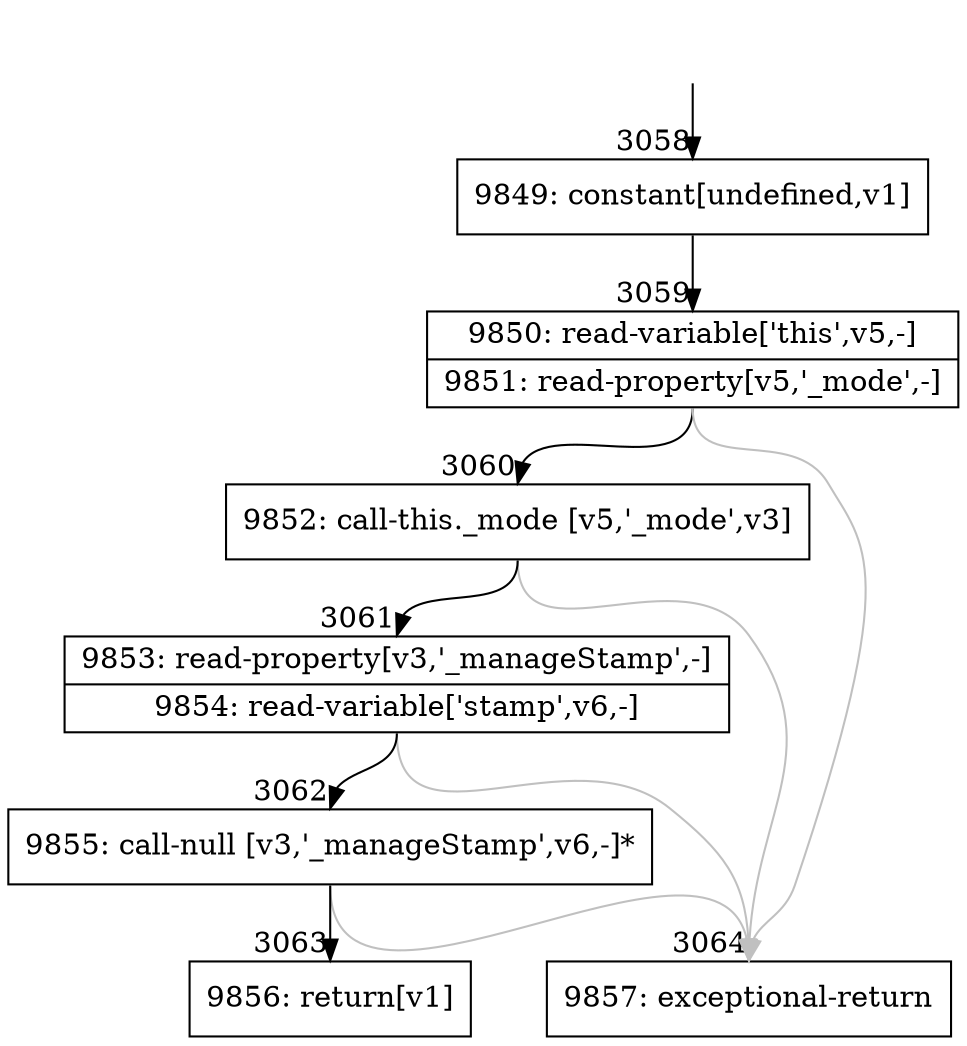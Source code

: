 digraph {
rankdir="TD"
BB_entry288[shape=none,label=""];
BB_entry288 -> BB3058 [tailport=s, headport=n, headlabel="    3058"]
BB3058 [shape=record label="{9849: constant[undefined,v1]}" ] 
BB3058 -> BB3059 [tailport=s, headport=n, headlabel="      3059"]
BB3059 [shape=record label="{9850: read-variable['this',v5,-]|9851: read-property[v5,'_mode',-]}" ] 
BB3059 -> BB3060 [tailport=s, headport=n, headlabel="      3060"]
BB3059 -> BB3064 [tailport=s, headport=n, color=gray, headlabel="      3064"]
BB3060 [shape=record label="{9852: call-this._mode [v5,'_mode',v3]}" ] 
BB3060 -> BB3061 [tailport=s, headport=n, headlabel="      3061"]
BB3060 -> BB3064 [tailport=s, headport=n, color=gray]
BB3061 [shape=record label="{9853: read-property[v3,'_manageStamp',-]|9854: read-variable['stamp',v6,-]}" ] 
BB3061 -> BB3062 [tailport=s, headport=n, headlabel="      3062"]
BB3061 -> BB3064 [tailport=s, headport=n, color=gray]
BB3062 [shape=record label="{9855: call-null [v3,'_manageStamp',v6,-]*}" ] 
BB3062 -> BB3063 [tailport=s, headport=n, headlabel="      3063"]
BB3062 -> BB3064 [tailport=s, headport=n, color=gray]
BB3063 [shape=record label="{9856: return[v1]}" ] 
BB3064 [shape=record label="{9857: exceptional-return}" ] 
//#$~ 4108
}
